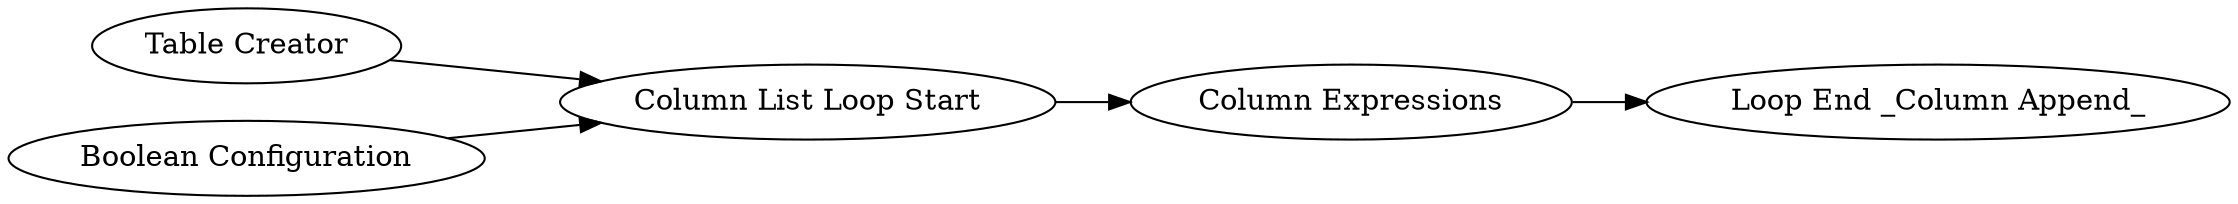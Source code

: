 digraph {
	153 [label="Table Creator"]
	154 [label="Column List Loop Start"]
	155 [label="Column Expressions"]
	156 [label="Loop End _Column Append_"]
	157 [label="Boolean Configuration"]
	153 -> 154
	154 -> 155
	155 -> 156
	157 -> 154
	rankdir=LR
}

